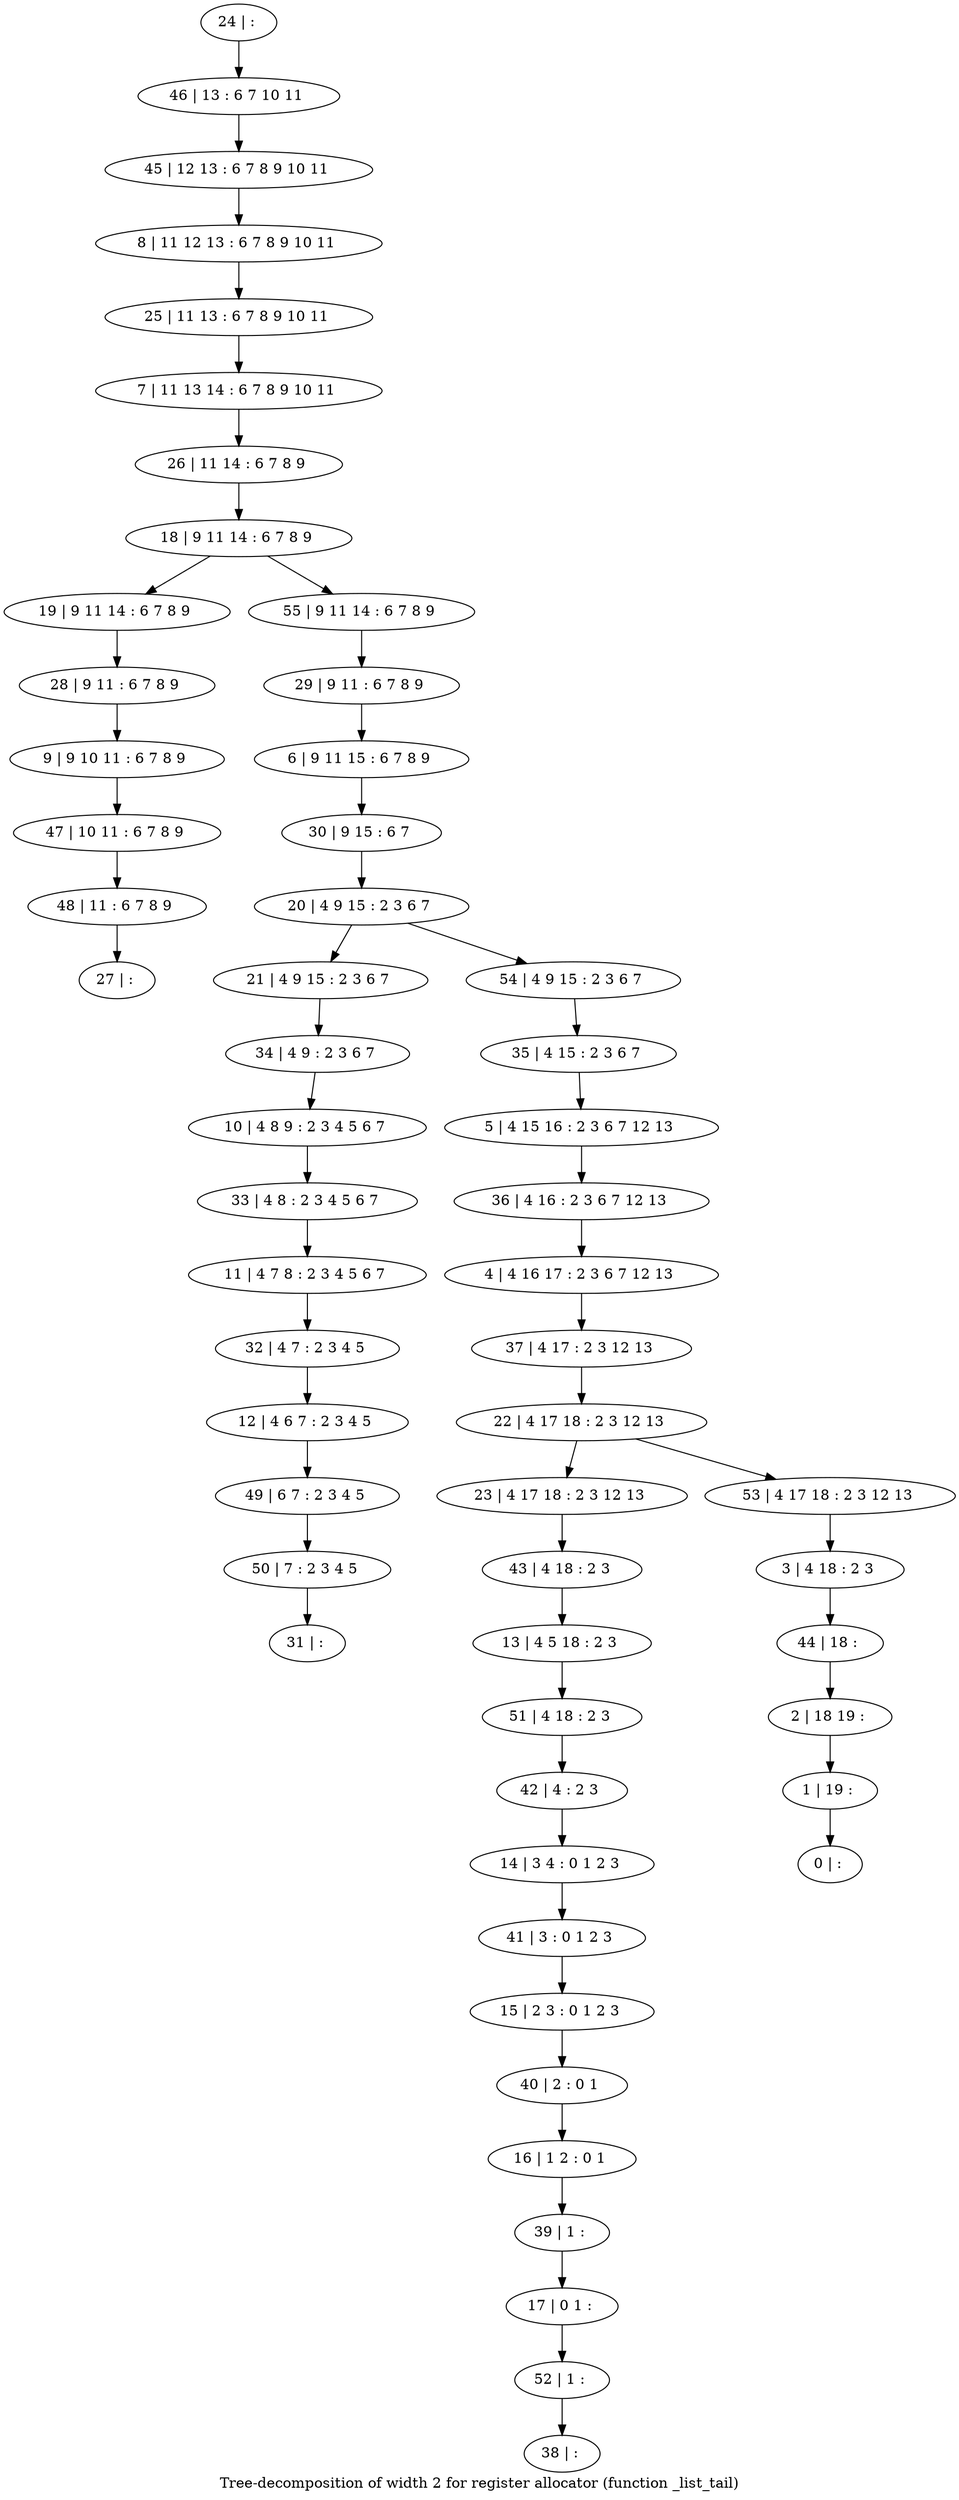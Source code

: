 digraph G {
graph [label="Tree-decomposition of width 2 for register allocator (function _list_tail)"]
0[label="0 | : "];
1[label="1 | 19 : "];
2[label="2 | 18 19 : "];
3[label="3 | 4 18 : 2 3 "];
4[label="4 | 4 16 17 : 2 3 6 7 12 13 "];
5[label="5 | 4 15 16 : 2 3 6 7 12 13 "];
6[label="6 | 9 11 15 : 6 7 8 9 "];
7[label="7 | 11 13 14 : 6 7 8 9 10 11 "];
8[label="8 | 11 12 13 : 6 7 8 9 10 11 "];
9[label="9 | 9 10 11 : 6 7 8 9 "];
10[label="10 | 4 8 9 : 2 3 4 5 6 7 "];
11[label="11 | 4 7 8 : 2 3 4 5 6 7 "];
12[label="12 | 4 6 7 : 2 3 4 5 "];
13[label="13 | 4 5 18 : 2 3 "];
14[label="14 | 3 4 : 0 1 2 3 "];
15[label="15 | 2 3 : 0 1 2 3 "];
16[label="16 | 1 2 : 0 1 "];
17[label="17 | 0 1 : "];
18[label="18 | 9 11 14 : 6 7 8 9 "];
19[label="19 | 9 11 14 : 6 7 8 9 "];
20[label="20 | 4 9 15 : 2 3 6 7 "];
21[label="21 | 4 9 15 : 2 3 6 7 "];
22[label="22 | 4 17 18 : 2 3 12 13 "];
23[label="23 | 4 17 18 : 2 3 12 13 "];
24[label="24 | : "];
25[label="25 | 11 13 : 6 7 8 9 10 11 "];
26[label="26 | 11 14 : 6 7 8 9 "];
27[label="27 | : "];
28[label="28 | 9 11 : 6 7 8 9 "];
29[label="29 | 9 11 : 6 7 8 9 "];
30[label="30 | 9 15 : 6 7 "];
31[label="31 | : "];
32[label="32 | 4 7 : 2 3 4 5 "];
33[label="33 | 4 8 : 2 3 4 5 6 7 "];
34[label="34 | 4 9 : 2 3 6 7 "];
35[label="35 | 4 15 : 2 3 6 7 "];
36[label="36 | 4 16 : 2 3 6 7 12 13 "];
37[label="37 | 4 17 : 2 3 12 13 "];
38[label="38 | : "];
39[label="39 | 1 : "];
40[label="40 | 2 : 0 1 "];
41[label="41 | 3 : 0 1 2 3 "];
42[label="42 | 4 : 2 3 "];
43[label="43 | 4 18 : 2 3 "];
44[label="44 | 18 : "];
45[label="45 | 12 13 : 6 7 8 9 10 11 "];
46[label="46 | 13 : 6 7 10 11 "];
47[label="47 | 10 11 : 6 7 8 9 "];
48[label="48 | 11 : 6 7 8 9 "];
49[label="49 | 6 7 : 2 3 4 5 "];
50[label="50 | 7 : 2 3 4 5 "];
51[label="51 | 4 18 : 2 3 "];
52[label="52 | 1 : "];
53[label="53 | 4 17 18 : 2 3 12 13 "];
54[label="54 | 4 9 15 : 2 3 6 7 "];
55[label="55 | 9 11 14 : 6 7 8 9 "];
28->9 ;
19->28 ;
32->12 ;
11->32 ;
33->11 ;
10->33 ;
34->10 ;
21->34 ;
39->17 ;
16->39 ;
40->16 ;
15->40 ;
41->15 ;
14->41 ;
42->14 ;
43->13 ;
23->43 ;
9->47 ;
48->27 ;
47->48 ;
12->49 ;
50->31 ;
49->50 ;
51->42 ;
13->51 ;
52->38 ;
17->52 ;
24->46 ;
46->45 ;
45->8 ;
8->25 ;
25->7 ;
7->26 ;
26->18 ;
29->6 ;
6->30 ;
30->20 ;
35->5 ;
5->36 ;
36->4 ;
4->37 ;
37->22 ;
3->44 ;
44->2 ;
2->1 ;
1->0 ;
53->3 ;
54->35 ;
55->29 ;
22->23 ;
22->53 ;
20->21 ;
20->54 ;
18->19 ;
18->55 ;
}
